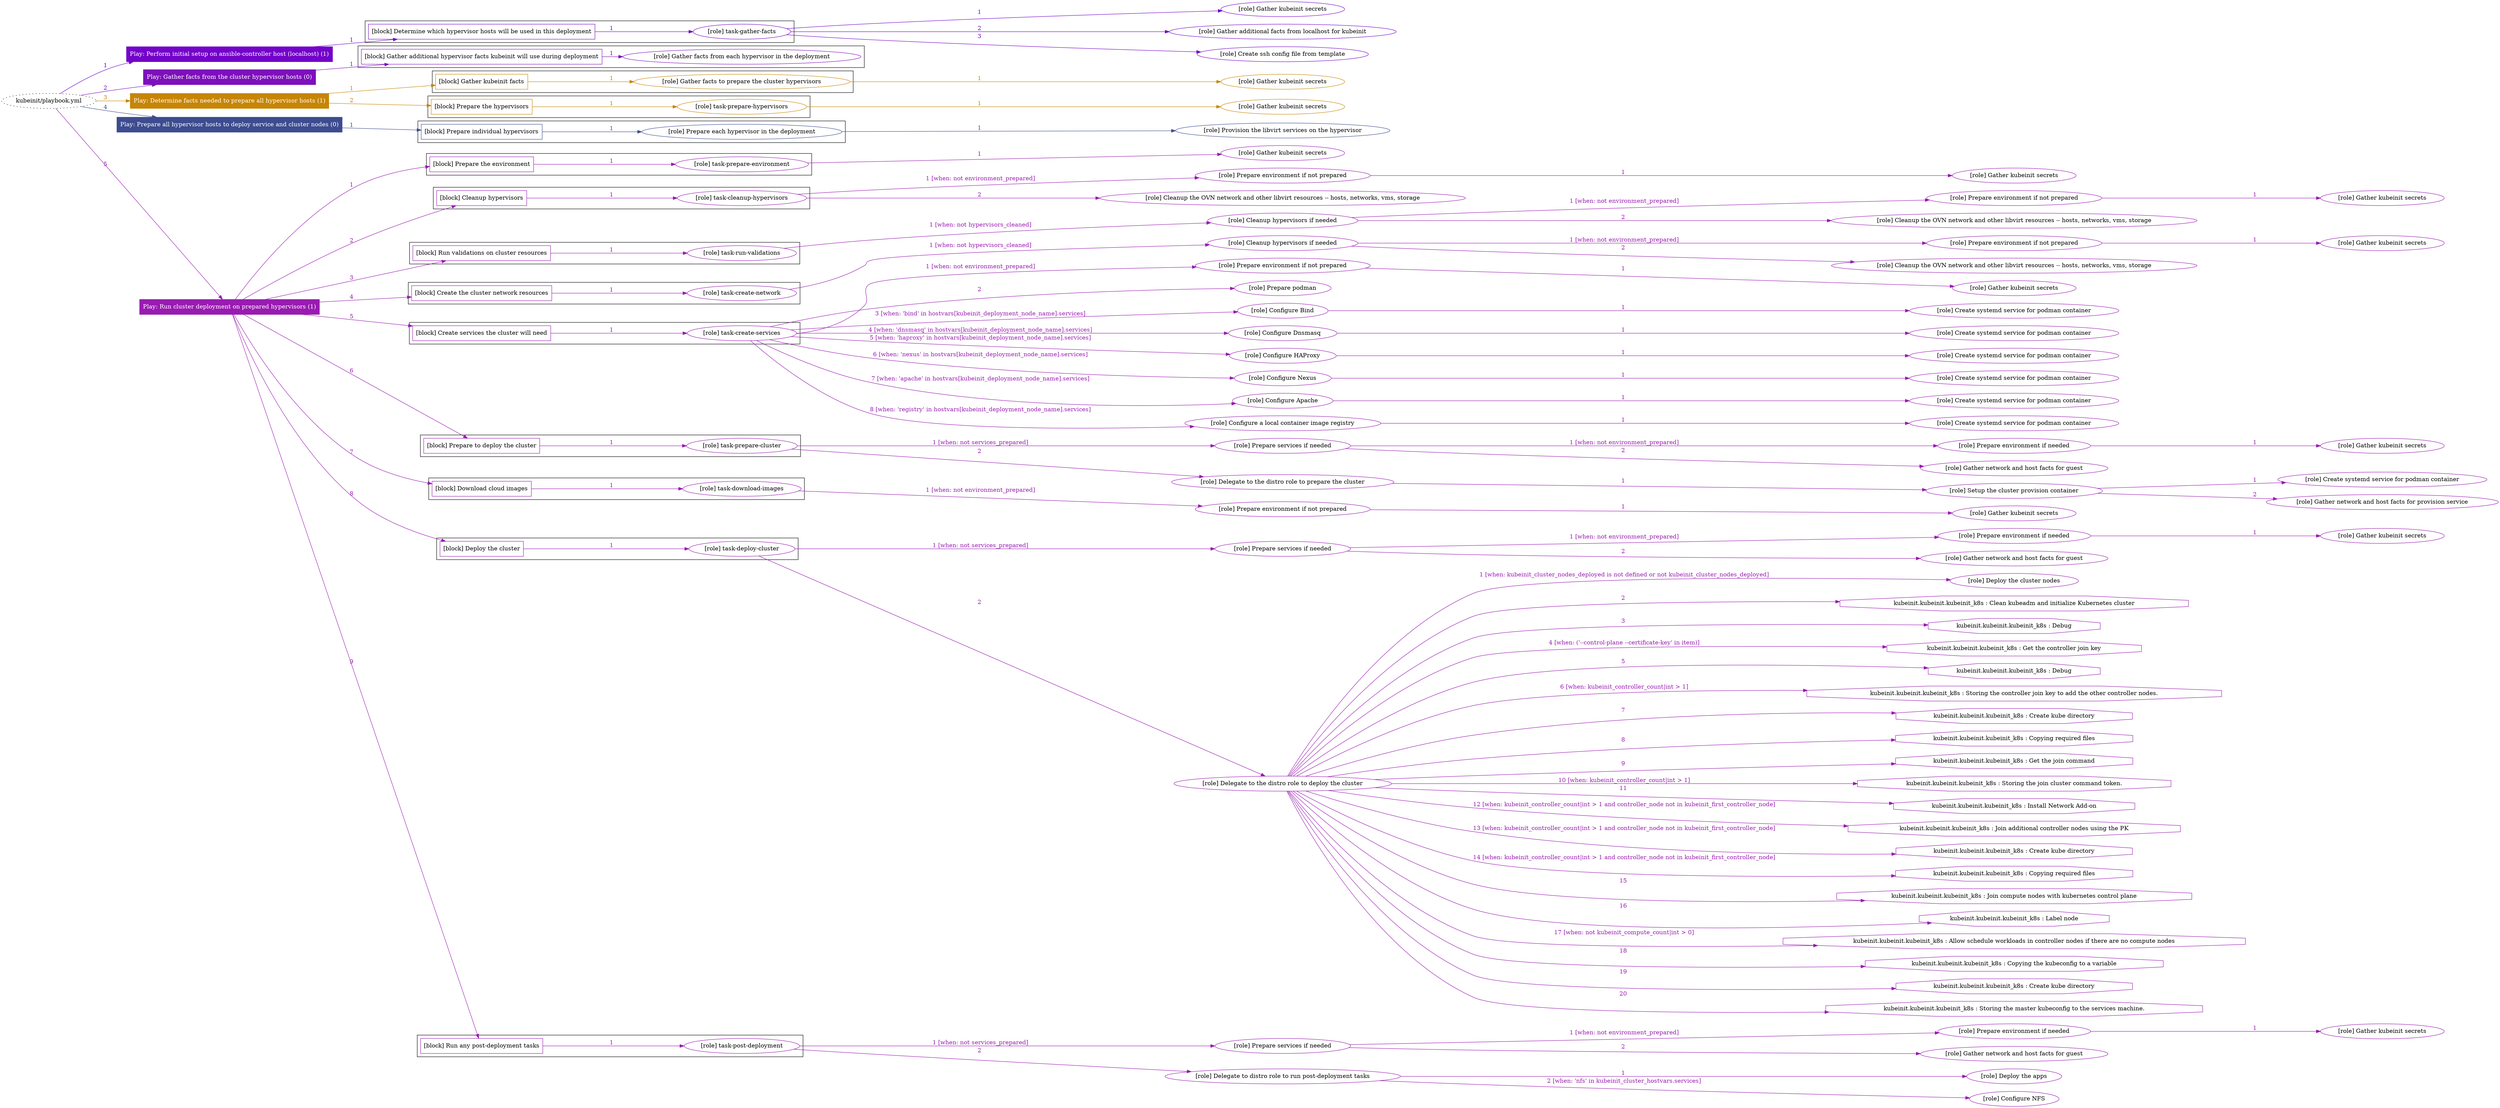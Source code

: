 digraph {
	graph [concentrate=true ordering=in rankdir=LR ratio=fill]
	edge [esep=5 sep=10]
	"kubeinit/playbook.yml" [URL="/home/runner/work/kubeinit/kubeinit/kubeinit/playbook.yml" id=playbook_03ed566f style=dotted]
	play_1d4abde4 [label="Play: Perform initial setup on ansible-controller host (localhost) (1)" URL="/home/runner/work/kubeinit/kubeinit/kubeinit/playbook.yml" color="#7303c9" fontcolor="#ffffff" id=play_1d4abde4 shape=box style=filled tooltip=localhost]
	"kubeinit/playbook.yml" -> play_1d4abde4 [label="1 " color="#7303c9" fontcolor="#7303c9" id=edge_2483ef60 labeltooltip="1 " tooltip="1 "]
	subgraph "Gather kubeinit secrets" {
		role_be70b0cb [label="[role] Gather kubeinit secrets" URL="/home/runner/.ansible/collections/ansible_collections/kubeinit/kubeinit/roles/kubeinit_prepare/tasks/build_hypervisors_group.yml" color="#7303c9" id=role_be70b0cb tooltip="Gather kubeinit secrets"]
	}
	subgraph "Gather additional facts from localhost for kubeinit" {
		role_a7694d01 [label="[role] Gather additional facts from localhost for kubeinit" URL="/home/runner/.ansible/collections/ansible_collections/kubeinit/kubeinit/roles/kubeinit_prepare/tasks/build_hypervisors_group.yml" color="#7303c9" id=role_a7694d01 tooltip="Gather additional facts from localhost for kubeinit"]
	}
	subgraph "Create ssh config file from template" {
		role_ea30ddfa [label="[role] Create ssh config file from template" URL="/home/runner/.ansible/collections/ansible_collections/kubeinit/kubeinit/roles/kubeinit_prepare/tasks/build_hypervisors_group.yml" color="#7303c9" id=role_ea30ddfa tooltip="Create ssh config file from template"]
	}
	subgraph "task-gather-facts" {
		role_15a61fc9 [label="[role] task-gather-facts" URL="/home/runner/work/kubeinit/kubeinit/kubeinit/playbook.yml" color="#7303c9" id=role_15a61fc9 tooltip="task-gather-facts"]
		role_15a61fc9 -> role_be70b0cb [label="1 " color="#7303c9" fontcolor="#7303c9" id=edge_ec20d8f2 labeltooltip="1 " tooltip="1 "]
		role_15a61fc9 -> role_a7694d01 [label="2 " color="#7303c9" fontcolor="#7303c9" id=edge_f2543e74 labeltooltip="2 " tooltip="2 "]
		role_15a61fc9 -> role_ea30ddfa [label="3 " color="#7303c9" fontcolor="#7303c9" id=edge_601e1fc5 labeltooltip="3 " tooltip="3 "]
	}
	subgraph "Play: Perform initial setup on ansible-controller host (localhost) (1)" {
		play_1d4abde4 -> block_b49ae6f5 [label=1 color="#7303c9" fontcolor="#7303c9" id=edge_2bdeed33 labeltooltip=1 tooltip=1]
		subgraph cluster_block_b49ae6f5 {
			block_b49ae6f5 [label="[block] Determine which hypervisor hosts will be used in this deployment" URL="/home/runner/work/kubeinit/kubeinit/kubeinit/playbook.yml" color="#7303c9" id=block_b49ae6f5 labeltooltip="Determine which hypervisor hosts will be used in this deployment" shape=box tooltip="Determine which hypervisor hosts will be used in this deployment"]
			block_b49ae6f5 -> role_15a61fc9 [label="1 " color="#7303c9" fontcolor="#7303c9" id=edge_68c7ff8e labeltooltip="1 " tooltip="1 "]
		}
	}
	play_10079bab [label="Play: Gather facts from the cluster hypervisor hosts (0)" URL="/home/runner/work/kubeinit/kubeinit/kubeinit/playbook.yml" color="#7d10bc" fontcolor="#ffffff" id=play_10079bab shape=box style=filled tooltip="Play: Gather facts from the cluster hypervisor hosts (0)"]
	"kubeinit/playbook.yml" -> play_10079bab [label="2 " color="#7d10bc" fontcolor="#7d10bc" id=edge_c636708b labeltooltip="2 " tooltip="2 "]
	subgraph "Gather facts from each hypervisor in the deployment" {
		role_f45f8419 [label="[role] Gather facts from each hypervisor in the deployment" URL="/home/runner/work/kubeinit/kubeinit/kubeinit/playbook.yml" color="#7d10bc" id=role_f45f8419 tooltip="Gather facts from each hypervisor in the deployment"]
	}
	subgraph "Play: Gather facts from the cluster hypervisor hosts (0)" {
		play_10079bab -> block_0ca0fe99 [label=1 color="#7d10bc" fontcolor="#7d10bc" id=edge_cb8d8175 labeltooltip=1 tooltip=1]
		subgraph cluster_block_0ca0fe99 {
			block_0ca0fe99 [label="[block] Gather additional hypervisor facts kubeinit will use during deployment" URL="/home/runner/work/kubeinit/kubeinit/kubeinit/playbook.yml" color="#7d10bc" id=block_0ca0fe99 labeltooltip="Gather additional hypervisor facts kubeinit will use during deployment" shape=box tooltip="Gather additional hypervisor facts kubeinit will use during deployment"]
			block_0ca0fe99 -> role_f45f8419 [label="1 " color="#7d10bc" fontcolor="#7d10bc" id=edge_6e527c2d labeltooltip="1 " tooltip="1 "]
		}
	}
	play_6135cfd1 [label="Play: Determine facts needed to prepare all hypervisor hosts (1)" URL="/home/runner/work/kubeinit/kubeinit/kubeinit/playbook.yml" color="#c78505" fontcolor="#ffffff" id=play_6135cfd1 shape=box style=filled tooltip=localhost]
	"kubeinit/playbook.yml" -> play_6135cfd1 [label="3 " color="#c78505" fontcolor="#c78505" id=edge_ae294b7d labeltooltip="3 " tooltip="3 "]
	subgraph "Gather kubeinit secrets" {
		role_1712d507 [label="[role] Gather kubeinit secrets" URL="/home/runner/.ansible/collections/ansible_collections/kubeinit/kubeinit/roles/kubeinit_prepare/tasks/gather_kubeinit_facts.yml" color="#c78505" id=role_1712d507 tooltip="Gather kubeinit secrets"]
	}
	subgraph "Gather facts to prepare the cluster hypervisors" {
		role_c2a34dba [label="[role] Gather facts to prepare the cluster hypervisors" URL="/home/runner/work/kubeinit/kubeinit/kubeinit/playbook.yml" color="#c78505" id=role_c2a34dba tooltip="Gather facts to prepare the cluster hypervisors"]
		role_c2a34dba -> role_1712d507 [label="1 " color="#c78505" fontcolor="#c78505" id=edge_29f3c651 labeltooltip="1 " tooltip="1 "]
	}
	subgraph "Gather kubeinit secrets" {
		role_0c0acc0b [label="[role] Gather kubeinit secrets" URL="/home/runner/.ansible/collections/ansible_collections/kubeinit/kubeinit/roles/kubeinit_prepare/tasks/gather_kubeinit_facts.yml" color="#c78505" id=role_0c0acc0b tooltip="Gather kubeinit secrets"]
	}
	subgraph "task-prepare-hypervisors" {
		role_a7051a1d [label="[role] task-prepare-hypervisors" URL="/home/runner/work/kubeinit/kubeinit/kubeinit/playbook.yml" color="#c78505" id=role_a7051a1d tooltip="task-prepare-hypervisors"]
		role_a7051a1d -> role_0c0acc0b [label="1 " color="#c78505" fontcolor="#c78505" id=edge_40b455c5 labeltooltip="1 " tooltip="1 "]
	}
	subgraph "Play: Determine facts needed to prepare all hypervisor hosts (1)" {
		play_6135cfd1 -> block_01c04b1c [label=1 color="#c78505" fontcolor="#c78505" id=edge_036b9545 labeltooltip=1 tooltip=1]
		subgraph cluster_block_01c04b1c {
			block_01c04b1c [label="[block] Gather kubeinit facts" URL="/home/runner/work/kubeinit/kubeinit/kubeinit/playbook.yml" color="#c78505" id=block_01c04b1c labeltooltip="Gather kubeinit facts" shape=box tooltip="Gather kubeinit facts"]
			block_01c04b1c -> role_c2a34dba [label="1 " color="#c78505" fontcolor="#c78505" id=edge_55c335d2 labeltooltip="1 " tooltip="1 "]
		}
		play_6135cfd1 -> block_8bb5a233 [label=2 color="#c78505" fontcolor="#c78505" id=edge_31a27d63 labeltooltip=2 tooltip=2]
		subgraph cluster_block_8bb5a233 {
			block_8bb5a233 [label="[block] Prepare the hypervisors" URL="/home/runner/work/kubeinit/kubeinit/kubeinit/playbook.yml" color="#c78505" id=block_8bb5a233 labeltooltip="Prepare the hypervisors" shape=box tooltip="Prepare the hypervisors"]
			block_8bb5a233 -> role_a7051a1d [label="1 " color="#c78505" fontcolor="#c78505" id=edge_bdb59bb0 labeltooltip="1 " tooltip="1 "]
		}
	}
	play_41762220 [label="Play: Prepare all hypervisor hosts to deploy service and cluster nodes (0)" URL="/home/runner/work/kubeinit/kubeinit/kubeinit/playbook.yml" color="#3d4c8f" fontcolor="#ffffff" id=play_41762220 shape=box style=filled tooltip="Play: Prepare all hypervisor hosts to deploy service and cluster nodes (0)"]
	"kubeinit/playbook.yml" -> play_41762220 [label="4 " color="#3d4c8f" fontcolor="#3d4c8f" id=edge_a038605b labeltooltip="4 " tooltip="4 "]
	subgraph "Provision the libvirt services on the hypervisor" {
		role_867e48c9 [label="[role] Provision the libvirt services on the hypervisor" URL="/home/runner/.ansible/collections/ansible_collections/kubeinit/kubeinit/roles/kubeinit_prepare/tasks/prepare_hypervisor.yml" color="#3d4c8f" id=role_867e48c9 tooltip="Provision the libvirt services on the hypervisor"]
	}
	subgraph "Prepare each hypervisor in the deployment" {
		role_fbb6b085 [label="[role] Prepare each hypervisor in the deployment" URL="/home/runner/work/kubeinit/kubeinit/kubeinit/playbook.yml" color="#3d4c8f" id=role_fbb6b085 tooltip="Prepare each hypervisor in the deployment"]
		role_fbb6b085 -> role_867e48c9 [label="1 " color="#3d4c8f" fontcolor="#3d4c8f" id=edge_d769e9cc labeltooltip="1 " tooltip="1 "]
	}
	subgraph "Play: Prepare all hypervisor hosts to deploy service and cluster nodes (0)" {
		play_41762220 -> block_450f52ad [label=1 color="#3d4c8f" fontcolor="#3d4c8f" id=edge_65d2e5e1 labeltooltip=1 tooltip=1]
		subgraph cluster_block_450f52ad {
			block_450f52ad [label="[block] Prepare individual hypervisors" URL="/home/runner/work/kubeinit/kubeinit/kubeinit/playbook.yml" color="#3d4c8f" id=block_450f52ad labeltooltip="Prepare individual hypervisors" shape=box tooltip="Prepare individual hypervisors"]
			block_450f52ad -> role_fbb6b085 [label="1 " color="#3d4c8f" fontcolor="#3d4c8f" id=edge_055164c1 labeltooltip="1 " tooltip="1 "]
		}
	}
	play_6a496ea8 [label="Play: Run cluster deployment on prepared hypervisors (1)" URL="/home/runner/work/kubeinit/kubeinit/kubeinit/playbook.yml" color="#991bb1" fontcolor="#ffffff" id=play_6a496ea8 shape=box style=filled tooltip=localhost]
	"kubeinit/playbook.yml" -> play_6a496ea8 [label="5 " color="#991bb1" fontcolor="#991bb1" id=edge_6de9e2be labeltooltip="5 " tooltip="5 "]
	subgraph "Gather kubeinit secrets" {
		role_31002bc3 [label="[role] Gather kubeinit secrets" URL="/home/runner/.ansible/collections/ansible_collections/kubeinit/kubeinit/roles/kubeinit_prepare/tasks/gather_kubeinit_facts.yml" color="#991bb1" id=role_31002bc3 tooltip="Gather kubeinit secrets"]
	}
	subgraph "task-prepare-environment" {
		role_f3579d20 [label="[role] task-prepare-environment" URL="/home/runner/work/kubeinit/kubeinit/kubeinit/playbook.yml" color="#991bb1" id=role_f3579d20 tooltip="task-prepare-environment"]
		role_f3579d20 -> role_31002bc3 [label="1 " color="#991bb1" fontcolor="#991bb1" id=edge_cecbe969 labeltooltip="1 " tooltip="1 "]
	}
	subgraph "Gather kubeinit secrets" {
		role_abc6a73d [label="[role] Gather kubeinit secrets" URL="/home/runner/.ansible/collections/ansible_collections/kubeinit/kubeinit/roles/kubeinit_prepare/tasks/gather_kubeinit_facts.yml" color="#991bb1" id=role_abc6a73d tooltip="Gather kubeinit secrets"]
	}
	subgraph "Prepare environment if not prepared" {
		role_c7dc9165 [label="[role] Prepare environment if not prepared" URL="/home/runner/.ansible/collections/ansible_collections/kubeinit/kubeinit/roles/kubeinit_prepare/tasks/cleanup_hypervisors.yml" color="#991bb1" id=role_c7dc9165 tooltip="Prepare environment if not prepared"]
		role_c7dc9165 -> role_abc6a73d [label="1 " color="#991bb1" fontcolor="#991bb1" id=edge_1c0e5aad labeltooltip="1 " tooltip="1 "]
	}
	subgraph "Cleanup the OVN network and other libvirt resources -- hosts, networks, vms, storage" {
		role_01a56ca3 [label="[role] Cleanup the OVN network and other libvirt resources -- hosts, networks, vms, storage" URL="/home/runner/.ansible/collections/ansible_collections/kubeinit/kubeinit/roles/kubeinit_prepare/tasks/cleanup_hypervisors.yml" color="#991bb1" id=role_01a56ca3 tooltip="Cleanup the OVN network and other libvirt resources -- hosts, networks, vms, storage"]
	}
	subgraph "task-cleanup-hypervisors" {
		role_e0bebaaa [label="[role] task-cleanup-hypervisors" URL="/home/runner/work/kubeinit/kubeinit/kubeinit/playbook.yml" color="#991bb1" id=role_e0bebaaa tooltip="task-cleanup-hypervisors"]
		role_e0bebaaa -> role_c7dc9165 [label="1 [when: not environment_prepared]" color="#991bb1" fontcolor="#991bb1" id=edge_2e7693f1 labeltooltip="1 [when: not environment_prepared]" tooltip="1 [when: not environment_prepared]"]
		role_e0bebaaa -> role_01a56ca3 [label="2 " color="#991bb1" fontcolor="#991bb1" id=edge_e65905be labeltooltip="2 " tooltip="2 "]
	}
	subgraph "Gather kubeinit secrets" {
		role_9e0c1b34 [label="[role] Gather kubeinit secrets" URL="/home/runner/.ansible/collections/ansible_collections/kubeinit/kubeinit/roles/kubeinit_prepare/tasks/gather_kubeinit_facts.yml" color="#991bb1" id=role_9e0c1b34 tooltip="Gather kubeinit secrets"]
	}
	subgraph "Prepare environment if not prepared" {
		role_a1c983be [label="[role] Prepare environment if not prepared" URL="/home/runner/.ansible/collections/ansible_collections/kubeinit/kubeinit/roles/kubeinit_prepare/tasks/cleanup_hypervisors.yml" color="#991bb1" id=role_a1c983be tooltip="Prepare environment if not prepared"]
		role_a1c983be -> role_9e0c1b34 [label="1 " color="#991bb1" fontcolor="#991bb1" id=edge_af6a10c9 labeltooltip="1 " tooltip="1 "]
	}
	subgraph "Cleanup the OVN network and other libvirt resources -- hosts, networks, vms, storage" {
		role_730a910b [label="[role] Cleanup the OVN network and other libvirt resources -- hosts, networks, vms, storage" URL="/home/runner/.ansible/collections/ansible_collections/kubeinit/kubeinit/roles/kubeinit_prepare/tasks/cleanup_hypervisors.yml" color="#991bb1" id=role_730a910b tooltip="Cleanup the OVN network and other libvirt resources -- hosts, networks, vms, storage"]
	}
	subgraph "Cleanup hypervisors if needed" {
		role_10eb447e [label="[role] Cleanup hypervisors if needed" URL="/home/runner/.ansible/collections/ansible_collections/kubeinit/kubeinit/roles/kubeinit_validations/tasks/main.yml" color="#991bb1" id=role_10eb447e tooltip="Cleanup hypervisors if needed"]
		role_10eb447e -> role_a1c983be [label="1 [when: not environment_prepared]" color="#991bb1" fontcolor="#991bb1" id=edge_ee0914ec labeltooltip="1 [when: not environment_prepared]" tooltip="1 [when: not environment_prepared]"]
		role_10eb447e -> role_730a910b [label="2 " color="#991bb1" fontcolor="#991bb1" id=edge_9954b791 labeltooltip="2 " tooltip="2 "]
	}
	subgraph "task-run-validations" {
		role_2bf508af [label="[role] task-run-validations" URL="/home/runner/work/kubeinit/kubeinit/kubeinit/playbook.yml" color="#991bb1" id=role_2bf508af tooltip="task-run-validations"]
		role_2bf508af -> role_10eb447e [label="1 [when: not hypervisors_cleaned]" color="#991bb1" fontcolor="#991bb1" id=edge_2d2546a1 labeltooltip="1 [when: not hypervisors_cleaned]" tooltip="1 [when: not hypervisors_cleaned]"]
	}
	subgraph "Gather kubeinit secrets" {
		role_a850d8f4 [label="[role] Gather kubeinit secrets" URL="/home/runner/.ansible/collections/ansible_collections/kubeinit/kubeinit/roles/kubeinit_prepare/tasks/gather_kubeinit_facts.yml" color="#991bb1" id=role_a850d8f4 tooltip="Gather kubeinit secrets"]
	}
	subgraph "Prepare environment if not prepared" {
		role_0d7a14ce [label="[role] Prepare environment if not prepared" URL="/home/runner/.ansible/collections/ansible_collections/kubeinit/kubeinit/roles/kubeinit_prepare/tasks/cleanup_hypervisors.yml" color="#991bb1" id=role_0d7a14ce tooltip="Prepare environment if not prepared"]
		role_0d7a14ce -> role_a850d8f4 [label="1 " color="#991bb1" fontcolor="#991bb1" id=edge_2f5e82c4 labeltooltip="1 " tooltip="1 "]
	}
	subgraph "Cleanup the OVN network and other libvirt resources -- hosts, networks, vms, storage" {
		role_d4387e58 [label="[role] Cleanup the OVN network and other libvirt resources -- hosts, networks, vms, storage" URL="/home/runner/.ansible/collections/ansible_collections/kubeinit/kubeinit/roles/kubeinit_prepare/tasks/cleanup_hypervisors.yml" color="#991bb1" id=role_d4387e58 tooltip="Cleanup the OVN network and other libvirt resources -- hosts, networks, vms, storage"]
	}
	subgraph "Cleanup hypervisors if needed" {
		role_c34c7d4b [label="[role] Cleanup hypervisors if needed" URL="/home/runner/.ansible/collections/ansible_collections/kubeinit/kubeinit/roles/kubeinit_libvirt/tasks/create_network.yml" color="#991bb1" id=role_c34c7d4b tooltip="Cleanup hypervisors if needed"]
		role_c34c7d4b -> role_0d7a14ce [label="1 [when: not environment_prepared]" color="#991bb1" fontcolor="#991bb1" id=edge_8a89202e labeltooltip="1 [when: not environment_prepared]" tooltip="1 [when: not environment_prepared]"]
		role_c34c7d4b -> role_d4387e58 [label="2 " color="#991bb1" fontcolor="#991bb1" id=edge_d4eaae88 labeltooltip="2 " tooltip="2 "]
	}
	subgraph "task-create-network" {
		role_e906a008 [label="[role] task-create-network" URL="/home/runner/work/kubeinit/kubeinit/kubeinit/playbook.yml" color="#991bb1" id=role_e906a008 tooltip="task-create-network"]
		role_e906a008 -> role_c34c7d4b [label="1 [when: not hypervisors_cleaned]" color="#991bb1" fontcolor="#991bb1" id=edge_02628548 labeltooltip="1 [when: not hypervisors_cleaned]" tooltip="1 [when: not hypervisors_cleaned]"]
	}
	subgraph "Gather kubeinit secrets" {
		role_94232133 [label="[role] Gather kubeinit secrets" URL="/home/runner/.ansible/collections/ansible_collections/kubeinit/kubeinit/roles/kubeinit_prepare/tasks/gather_kubeinit_facts.yml" color="#991bb1" id=role_94232133 tooltip="Gather kubeinit secrets"]
	}
	subgraph "Prepare environment if not prepared" {
		role_f40fc470 [label="[role] Prepare environment if not prepared" URL="/home/runner/.ansible/collections/ansible_collections/kubeinit/kubeinit/roles/kubeinit_services/tasks/main.yml" color="#991bb1" id=role_f40fc470 tooltip="Prepare environment if not prepared"]
		role_f40fc470 -> role_94232133 [label="1 " color="#991bb1" fontcolor="#991bb1" id=edge_fc624a39 labeltooltip="1 " tooltip="1 "]
	}
	subgraph "Prepare podman" {
		role_b1b7f2e7 [label="[role] Prepare podman" URL="/home/runner/.ansible/collections/ansible_collections/kubeinit/kubeinit/roles/kubeinit_services/tasks/00_create_service_pod.yml" color="#991bb1" id=role_b1b7f2e7 tooltip="Prepare podman"]
	}
	subgraph "Create systemd service for podman container" {
		role_137d83f8 [label="[role] Create systemd service for podman container" URL="/home/runner/.ansible/collections/ansible_collections/kubeinit/kubeinit/roles/kubeinit_bind/tasks/main.yml" color="#991bb1" id=role_137d83f8 tooltip="Create systemd service for podman container"]
	}
	subgraph "Configure Bind" {
		role_24622e44 [label="[role] Configure Bind" URL="/home/runner/.ansible/collections/ansible_collections/kubeinit/kubeinit/roles/kubeinit_services/tasks/start_services_containers.yml" color="#991bb1" id=role_24622e44 tooltip="Configure Bind"]
		role_24622e44 -> role_137d83f8 [label="1 " color="#991bb1" fontcolor="#991bb1" id=edge_30f498ba labeltooltip="1 " tooltip="1 "]
	}
	subgraph "Create systemd service for podman container" {
		role_9220c534 [label="[role] Create systemd service for podman container" URL="/home/runner/.ansible/collections/ansible_collections/kubeinit/kubeinit/roles/kubeinit_dnsmasq/tasks/main.yml" color="#991bb1" id=role_9220c534 tooltip="Create systemd service for podman container"]
	}
	subgraph "Configure Dnsmasq" {
		role_8db42b5e [label="[role] Configure Dnsmasq" URL="/home/runner/.ansible/collections/ansible_collections/kubeinit/kubeinit/roles/kubeinit_services/tasks/start_services_containers.yml" color="#991bb1" id=role_8db42b5e tooltip="Configure Dnsmasq"]
		role_8db42b5e -> role_9220c534 [label="1 " color="#991bb1" fontcolor="#991bb1" id=edge_5f313be3 labeltooltip="1 " tooltip="1 "]
	}
	subgraph "Create systemd service for podman container" {
		role_d45c5c47 [label="[role] Create systemd service for podman container" URL="/home/runner/.ansible/collections/ansible_collections/kubeinit/kubeinit/roles/kubeinit_haproxy/tasks/main.yml" color="#991bb1" id=role_d45c5c47 tooltip="Create systemd service for podman container"]
	}
	subgraph "Configure HAProxy" {
		role_06b8f8ba [label="[role] Configure HAProxy" URL="/home/runner/.ansible/collections/ansible_collections/kubeinit/kubeinit/roles/kubeinit_services/tasks/start_services_containers.yml" color="#991bb1" id=role_06b8f8ba tooltip="Configure HAProxy"]
		role_06b8f8ba -> role_d45c5c47 [label="1 " color="#991bb1" fontcolor="#991bb1" id=edge_d3a79af7 labeltooltip="1 " tooltip="1 "]
	}
	subgraph "Create systemd service for podman container" {
		role_e342756a [label="[role] Create systemd service for podman container" URL="/home/runner/.ansible/collections/ansible_collections/kubeinit/kubeinit/roles/kubeinit_nexus/tasks/main.yml" color="#991bb1" id=role_e342756a tooltip="Create systemd service for podman container"]
	}
	subgraph "Configure Nexus" {
		role_db632864 [label="[role] Configure Nexus" URL="/home/runner/.ansible/collections/ansible_collections/kubeinit/kubeinit/roles/kubeinit_services/tasks/start_services_containers.yml" color="#991bb1" id=role_db632864 tooltip="Configure Nexus"]
		role_db632864 -> role_e342756a [label="1 " color="#991bb1" fontcolor="#991bb1" id=edge_bdb4c252 labeltooltip="1 " tooltip="1 "]
	}
	subgraph "Create systemd service for podman container" {
		role_52157e5f [label="[role] Create systemd service for podman container" URL="/home/runner/.ansible/collections/ansible_collections/kubeinit/kubeinit/roles/kubeinit_apache/tasks/main.yml" color="#991bb1" id=role_52157e5f tooltip="Create systemd service for podman container"]
	}
	subgraph "Configure Apache" {
		role_8cb44196 [label="[role] Configure Apache" URL="/home/runner/.ansible/collections/ansible_collections/kubeinit/kubeinit/roles/kubeinit_services/tasks/start_services_containers.yml" color="#991bb1" id=role_8cb44196 tooltip="Configure Apache"]
		role_8cb44196 -> role_52157e5f [label="1 " color="#991bb1" fontcolor="#991bb1" id=edge_58d67e28 labeltooltip="1 " tooltip="1 "]
	}
	subgraph "Create systemd service for podman container" {
		role_33a0f78e [label="[role] Create systemd service for podman container" URL="/home/runner/.ansible/collections/ansible_collections/kubeinit/kubeinit/roles/kubeinit_registry/tasks/main.yml" color="#991bb1" id=role_33a0f78e tooltip="Create systemd service for podman container"]
	}
	subgraph "Configure a local container image registry" {
		role_dbd007d8 [label="[role] Configure a local container image registry" URL="/home/runner/.ansible/collections/ansible_collections/kubeinit/kubeinit/roles/kubeinit_services/tasks/start_services_containers.yml" color="#991bb1" id=role_dbd007d8 tooltip="Configure a local container image registry"]
		role_dbd007d8 -> role_33a0f78e [label="1 " color="#991bb1" fontcolor="#991bb1" id=edge_291da578 labeltooltip="1 " tooltip="1 "]
	}
	subgraph "task-create-services" {
		role_664d36c7 [label="[role] task-create-services" URL="/home/runner/work/kubeinit/kubeinit/kubeinit/playbook.yml" color="#991bb1" id=role_664d36c7 tooltip="task-create-services"]
		role_664d36c7 -> role_f40fc470 [label="1 [when: not environment_prepared]" color="#991bb1" fontcolor="#991bb1" id=edge_22a7b558 labeltooltip="1 [when: not environment_prepared]" tooltip="1 [when: not environment_prepared]"]
		role_664d36c7 -> role_b1b7f2e7 [label="2 " color="#991bb1" fontcolor="#991bb1" id=edge_c13ba784 labeltooltip="2 " tooltip="2 "]
		role_664d36c7 -> role_24622e44 [label="3 [when: 'bind' in hostvars[kubeinit_deployment_node_name].services]" color="#991bb1" fontcolor="#991bb1" id=edge_8c3c010d labeltooltip="3 [when: 'bind' in hostvars[kubeinit_deployment_node_name].services]" tooltip="3 [when: 'bind' in hostvars[kubeinit_deployment_node_name].services]"]
		role_664d36c7 -> role_8db42b5e [label="4 [when: 'dnsmasq' in hostvars[kubeinit_deployment_node_name].services]" color="#991bb1" fontcolor="#991bb1" id=edge_e66725cc labeltooltip="4 [when: 'dnsmasq' in hostvars[kubeinit_deployment_node_name].services]" tooltip="4 [when: 'dnsmasq' in hostvars[kubeinit_deployment_node_name].services]"]
		role_664d36c7 -> role_06b8f8ba [label="5 [when: 'haproxy' in hostvars[kubeinit_deployment_node_name].services]" color="#991bb1" fontcolor="#991bb1" id=edge_33ff88f7 labeltooltip="5 [when: 'haproxy' in hostvars[kubeinit_deployment_node_name].services]" tooltip="5 [when: 'haproxy' in hostvars[kubeinit_deployment_node_name].services]"]
		role_664d36c7 -> role_db632864 [label="6 [when: 'nexus' in hostvars[kubeinit_deployment_node_name].services]" color="#991bb1" fontcolor="#991bb1" id=edge_054ca171 labeltooltip="6 [when: 'nexus' in hostvars[kubeinit_deployment_node_name].services]" tooltip="6 [when: 'nexus' in hostvars[kubeinit_deployment_node_name].services]"]
		role_664d36c7 -> role_8cb44196 [label="7 [when: 'apache' in hostvars[kubeinit_deployment_node_name].services]" color="#991bb1" fontcolor="#991bb1" id=edge_3a122c13 labeltooltip="7 [when: 'apache' in hostvars[kubeinit_deployment_node_name].services]" tooltip="7 [when: 'apache' in hostvars[kubeinit_deployment_node_name].services]"]
		role_664d36c7 -> role_dbd007d8 [label="8 [when: 'registry' in hostvars[kubeinit_deployment_node_name].services]" color="#991bb1" fontcolor="#991bb1" id=edge_505de678 labeltooltip="8 [when: 'registry' in hostvars[kubeinit_deployment_node_name].services]" tooltip="8 [when: 'registry' in hostvars[kubeinit_deployment_node_name].services]"]
	}
	subgraph "Gather kubeinit secrets" {
		role_98b84406 [label="[role] Gather kubeinit secrets" URL="/home/runner/.ansible/collections/ansible_collections/kubeinit/kubeinit/roles/kubeinit_prepare/tasks/gather_kubeinit_facts.yml" color="#991bb1" id=role_98b84406 tooltip="Gather kubeinit secrets"]
	}
	subgraph "Prepare environment if needed" {
		role_c191801c [label="[role] Prepare environment if needed" URL="/home/runner/.ansible/collections/ansible_collections/kubeinit/kubeinit/roles/kubeinit_services/tasks/prepare_services.yml" color="#991bb1" id=role_c191801c tooltip="Prepare environment if needed"]
		role_c191801c -> role_98b84406 [label="1 " color="#991bb1" fontcolor="#991bb1" id=edge_59029ed4 labeltooltip="1 " tooltip="1 "]
	}
	subgraph "Gather network and host facts for guest" {
		role_6203529f [label="[role] Gather network and host facts for guest" URL="/home/runner/.ansible/collections/ansible_collections/kubeinit/kubeinit/roles/kubeinit_services/tasks/prepare_services.yml" color="#991bb1" id=role_6203529f tooltip="Gather network and host facts for guest"]
	}
	subgraph "Prepare services if needed" {
		role_b1c80fca [label="[role] Prepare services if needed" URL="/home/runner/.ansible/collections/ansible_collections/kubeinit/kubeinit/roles/kubeinit_prepare/tasks/prepare_cluster.yml" color="#991bb1" id=role_b1c80fca tooltip="Prepare services if needed"]
		role_b1c80fca -> role_c191801c [label="1 [when: not environment_prepared]" color="#991bb1" fontcolor="#991bb1" id=edge_f5754dd7 labeltooltip="1 [when: not environment_prepared]" tooltip="1 [when: not environment_prepared]"]
		role_b1c80fca -> role_6203529f [label="2 " color="#991bb1" fontcolor="#991bb1" id=edge_55c0ee17 labeltooltip="2 " tooltip="2 "]
	}
	subgraph "Create systemd service for podman container" {
		role_11487135 [label="[role] Create systemd service for podman container" URL="/home/runner/.ansible/collections/ansible_collections/kubeinit/kubeinit/roles/kubeinit_services/tasks/create_provision_container.yml" color="#991bb1" id=role_11487135 tooltip="Create systemd service for podman container"]
	}
	subgraph "Gather network and host facts for provision service" {
		role_09d1f169 [label="[role] Gather network and host facts for provision service" URL="/home/runner/.ansible/collections/ansible_collections/kubeinit/kubeinit/roles/kubeinit_services/tasks/create_provision_container.yml" color="#991bb1" id=role_09d1f169 tooltip="Gather network and host facts for provision service"]
	}
	subgraph "Setup the cluster provision container" {
		role_985a6355 [label="[role] Setup the cluster provision container" URL="/home/runner/.ansible/collections/ansible_collections/kubeinit/kubeinit/roles/kubeinit_k8s/tasks/prepare_cluster.yml" color="#991bb1" id=role_985a6355 tooltip="Setup the cluster provision container"]
		role_985a6355 -> role_11487135 [label="1 " color="#991bb1" fontcolor="#991bb1" id=edge_3e9fb3c4 labeltooltip="1 " tooltip="1 "]
		role_985a6355 -> role_09d1f169 [label="2 " color="#991bb1" fontcolor="#991bb1" id=edge_d7112cd5 labeltooltip="2 " tooltip="2 "]
	}
	subgraph "Delegate to the distro role to prepare the cluster" {
		role_e751662a [label="[role] Delegate to the distro role to prepare the cluster" URL="/home/runner/.ansible/collections/ansible_collections/kubeinit/kubeinit/roles/kubeinit_prepare/tasks/prepare_cluster.yml" color="#991bb1" id=role_e751662a tooltip="Delegate to the distro role to prepare the cluster"]
		role_e751662a -> role_985a6355 [label="1 " color="#991bb1" fontcolor="#991bb1" id=edge_7aeae8aa labeltooltip="1 " tooltip="1 "]
	}
	subgraph "task-prepare-cluster" {
		role_268f0ef6 [label="[role] task-prepare-cluster" URL="/home/runner/work/kubeinit/kubeinit/kubeinit/playbook.yml" color="#991bb1" id=role_268f0ef6 tooltip="task-prepare-cluster"]
		role_268f0ef6 -> role_b1c80fca [label="1 [when: not services_prepared]" color="#991bb1" fontcolor="#991bb1" id=edge_6abf5247 labeltooltip="1 [when: not services_prepared]" tooltip="1 [when: not services_prepared]"]
		role_268f0ef6 -> role_e751662a [label="2 " color="#991bb1" fontcolor="#991bb1" id=edge_1e419123 labeltooltip="2 " tooltip="2 "]
	}
	subgraph "Gather kubeinit secrets" {
		role_53da92a0 [label="[role] Gather kubeinit secrets" URL="/home/runner/.ansible/collections/ansible_collections/kubeinit/kubeinit/roles/kubeinit_prepare/tasks/gather_kubeinit_facts.yml" color="#991bb1" id=role_53da92a0 tooltip="Gather kubeinit secrets"]
	}
	subgraph "Prepare environment if not prepared" {
		role_05d67648 [label="[role] Prepare environment if not prepared" URL="/home/runner/.ansible/collections/ansible_collections/kubeinit/kubeinit/roles/kubeinit_libvirt/tasks/download_cloud_images.yml" color="#991bb1" id=role_05d67648 tooltip="Prepare environment if not prepared"]
		role_05d67648 -> role_53da92a0 [label="1 " color="#991bb1" fontcolor="#991bb1" id=edge_932fb470 labeltooltip="1 " tooltip="1 "]
	}
	subgraph "task-download-images" {
		role_8c3858ae [label="[role] task-download-images" URL="/home/runner/work/kubeinit/kubeinit/kubeinit/playbook.yml" color="#991bb1" id=role_8c3858ae tooltip="task-download-images"]
		role_8c3858ae -> role_05d67648 [label="1 [when: not environment_prepared]" color="#991bb1" fontcolor="#991bb1" id=edge_ddddb6d5 labeltooltip="1 [when: not environment_prepared]" tooltip="1 [when: not environment_prepared]"]
	}
	subgraph "Gather kubeinit secrets" {
		role_c3744bbb [label="[role] Gather kubeinit secrets" URL="/home/runner/.ansible/collections/ansible_collections/kubeinit/kubeinit/roles/kubeinit_prepare/tasks/gather_kubeinit_facts.yml" color="#991bb1" id=role_c3744bbb tooltip="Gather kubeinit secrets"]
	}
	subgraph "Prepare environment if needed" {
		role_b7bd918a [label="[role] Prepare environment if needed" URL="/home/runner/.ansible/collections/ansible_collections/kubeinit/kubeinit/roles/kubeinit_services/tasks/prepare_services.yml" color="#991bb1" id=role_b7bd918a tooltip="Prepare environment if needed"]
		role_b7bd918a -> role_c3744bbb [label="1 " color="#991bb1" fontcolor="#991bb1" id=edge_6e33b96e labeltooltip="1 " tooltip="1 "]
	}
	subgraph "Gather network and host facts for guest" {
		role_d806916f [label="[role] Gather network and host facts for guest" URL="/home/runner/.ansible/collections/ansible_collections/kubeinit/kubeinit/roles/kubeinit_services/tasks/prepare_services.yml" color="#991bb1" id=role_d806916f tooltip="Gather network and host facts for guest"]
	}
	subgraph "Prepare services if needed" {
		role_18903c1a [label="[role] Prepare services if needed" URL="/home/runner/.ansible/collections/ansible_collections/kubeinit/kubeinit/roles/kubeinit_prepare/tasks/deploy_cluster.yml" color="#991bb1" id=role_18903c1a tooltip="Prepare services if needed"]
		role_18903c1a -> role_b7bd918a [label="1 [when: not environment_prepared]" color="#991bb1" fontcolor="#991bb1" id=edge_180ff7b0 labeltooltip="1 [when: not environment_prepared]" tooltip="1 [when: not environment_prepared]"]
		role_18903c1a -> role_d806916f [label="2 " color="#991bb1" fontcolor="#991bb1" id=edge_cc7072ef labeltooltip="2 " tooltip="2 "]
	}
	subgraph "Deploy the cluster nodes" {
		role_537e8650 [label="[role] Deploy the cluster nodes" URL="/home/runner/.ansible/collections/ansible_collections/kubeinit/kubeinit/roles/kubeinit_k8s/tasks/main.yml" color="#991bb1" id=role_537e8650 tooltip="Deploy the cluster nodes"]
	}
	subgraph "Delegate to the distro role to deploy the cluster" {
		role_850955e7 [label="[role] Delegate to the distro role to deploy the cluster" URL="/home/runner/.ansible/collections/ansible_collections/kubeinit/kubeinit/roles/kubeinit_prepare/tasks/deploy_cluster.yml" color="#991bb1" id=role_850955e7 tooltip="Delegate to the distro role to deploy the cluster"]
		role_850955e7 -> role_537e8650 [label="1 [when: kubeinit_cluster_nodes_deployed is not defined or not kubeinit_cluster_nodes_deployed]" color="#991bb1" fontcolor="#991bb1" id=edge_1c1c856c labeltooltip="1 [when: kubeinit_cluster_nodes_deployed is not defined or not kubeinit_cluster_nodes_deployed]" tooltip="1 [when: kubeinit_cluster_nodes_deployed is not defined or not kubeinit_cluster_nodes_deployed]"]
		task_2ba7cf72 [label="kubeinit.kubeinit.kubeinit_k8s : Clean kubeadm and initialize Kubernetes cluster" URL="/home/runner/.ansible/collections/ansible_collections/kubeinit/kubeinit/roles/kubeinit_k8s/tasks/main.yml" color="#991bb1" id=task_2ba7cf72 shape=octagon tooltip="kubeinit.kubeinit.kubeinit_k8s : Clean kubeadm and initialize Kubernetes cluster"]
		role_850955e7 -> task_2ba7cf72 [label="2 " color="#991bb1" fontcolor="#991bb1" id=edge_2706dbce labeltooltip="2 " tooltip="2 "]
		task_a83ec8fd [label="kubeinit.kubeinit.kubeinit_k8s : Debug" URL="/home/runner/.ansible/collections/ansible_collections/kubeinit/kubeinit/roles/kubeinit_k8s/tasks/main.yml" color="#991bb1" id=task_a83ec8fd shape=octagon tooltip="kubeinit.kubeinit.kubeinit_k8s : Debug"]
		role_850955e7 -> task_a83ec8fd [label="3 " color="#991bb1" fontcolor="#991bb1" id=edge_16ad7d6c labeltooltip="3 " tooltip="3 "]
		task_fde99689 [label="kubeinit.kubeinit.kubeinit_k8s : Get the controller join key" URL="/home/runner/.ansible/collections/ansible_collections/kubeinit/kubeinit/roles/kubeinit_k8s/tasks/main.yml" color="#991bb1" id=task_fde99689 shape=octagon tooltip="kubeinit.kubeinit.kubeinit_k8s : Get the controller join key"]
		role_850955e7 -> task_fde99689 [label="4 [when: ('--control-plane --certificate-key' in item)]" color="#991bb1" fontcolor="#991bb1" id=edge_634b5a3d labeltooltip="4 [when: ('--control-plane --certificate-key' in item)]" tooltip="4 [when: ('--control-plane --certificate-key' in item)]"]
		task_a2adbe3a [label="kubeinit.kubeinit.kubeinit_k8s : Debug" URL="/home/runner/.ansible/collections/ansible_collections/kubeinit/kubeinit/roles/kubeinit_k8s/tasks/main.yml" color="#991bb1" id=task_a2adbe3a shape=octagon tooltip="kubeinit.kubeinit.kubeinit_k8s : Debug"]
		role_850955e7 -> task_a2adbe3a [label="5 " color="#991bb1" fontcolor="#991bb1" id=edge_fb1a26bd labeltooltip="5 " tooltip="5 "]
		task_3939d9b6 [label="kubeinit.kubeinit.kubeinit_k8s : Storing the controller join key to add the other controller nodes." URL="/home/runner/.ansible/collections/ansible_collections/kubeinit/kubeinit/roles/kubeinit_k8s/tasks/main.yml" color="#991bb1" id=task_3939d9b6 shape=octagon tooltip="kubeinit.kubeinit.kubeinit_k8s : Storing the controller join key to add the other controller nodes."]
		role_850955e7 -> task_3939d9b6 [label="6 [when: kubeinit_controller_count|int > 1]" color="#991bb1" fontcolor="#991bb1" id=edge_0a486945 labeltooltip="6 [when: kubeinit_controller_count|int > 1]" tooltip="6 [when: kubeinit_controller_count|int > 1]"]
		task_dfa6b19a [label="kubeinit.kubeinit.kubeinit_k8s : Create kube directory" URL="/home/runner/.ansible/collections/ansible_collections/kubeinit/kubeinit/roles/kubeinit_k8s/tasks/main.yml" color="#991bb1" id=task_dfa6b19a shape=octagon tooltip="kubeinit.kubeinit.kubeinit_k8s : Create kube directory"]
		role_850955e7 -> task_dfa6b19a [label="7 " color="#991bb1" fontcolor="#991bb1" id=edge_a6ba0edd labeltooltip="7 " tooltip="7 "]
		task_e6940ebe [label="kubeinit.kubeinit.kubeinit_k8s : Copying required files" URL="/home/runner/.ansible/collections/ansible_collections/kubeinit/kubeinit/roles/kubeinit_k8s/tasks/main.yml" color="#991bb1" id=task_e6940ebe shape=octagon tooltip="kubeinit.kubeinit.kubeinit_k8s : Copying required files"]
		role_850955e7 -> task_e6940ebe [label="8 " color="#991bb1" fontcolor="#991bb1" id=edge_13ba7ada labeltooltip="8 " tooltip="8 "]
		task_5f0bb565 [label="kubeinit.kubeinit.kubeinit_k8s : Get the join command" URL="/home/runner/.ansible/collections/ansible_collections/kubeinit/kubeinit/roles/kubeinit_k8s/tasks/main.yml" color="#991bb1" id=task_5f0bb565 shape=octagon tooltip="kubeinit.kubeinit.kubeinit_k8s : Get the join command"]
		role_850955e7 -> task_5f0bb565 [label="9 " color="#991bb1" fontcolor="#991bb1" id=edge_58ef7f7f labeltooltip="9 " tooltip="9 "]
		task_70157f17 [label="kubeinit.kubeinit.kubeinit_k8s : Storing the join cluster command token." URL="/home/runner/.ansible/collections/ansible_collections/kubeinit/kubeinit/roles/kubeinit_k8s/tasks/main.yml" color="#991bb1" id=task_70157f17 shape=octagon tooltip="kubeinit.kubeinit.kubeinit_k8s : Storing the join cluster command token."]
		role_850955e7 -> task_70157f17 [label="10 [when: kubeinit_controller_count|int > 1]" color="#991bb1" fontcolor="#991bb1" id=edge_29405361 labeltooltip="10 [when: kubeinit_controller_count|int > 1]" tooltip="10 [when: kubeinit_controller_count|int > 1]"]
		task_1cf459ea [label="kubeinit.kubeinit.kubeinit_k8s : Install Network Add-on" URL="/home/runner/.ansible/collections/ansible_collections/kubeinit/kubeinit/roles/kubeinit_k8s/tasks/main.yml" color="#991bb1" id=task_1cf459ea shape=octagon tooltip="kubeinit.kubeinit.kubeinit_k8s : Install Network Add-on"]
		role_850955e7 -> task_1cf459ea [label="11 " color="#991bb1" fontcolor="#991bb1" id=edge_f67e4341 labeltooltip="11 " tooltip="11 "]
		task_64ba9faf [label="kubeinit.kubeinit.kubeinit_k8s : Join additional controller nodes using the PK" URL="/home/runner/.ansible/collections/ansible_collections/kubeinit/kubeinit/roles/kubeinit_k8s/tasks/main.yml" color="#991bb1" id=task_64ba9faf shape=octagon tooltip="kubeinit.kubeinit.kubeinit_k8s : Join additional controller nodes using the PK"]
		role_850955e7 -> task_64ba9faf [label="12 [when: kubeinit_controller_count|int > 1 and controller_node not in kubeinit_first_controller_node]" color="#991bb1" fontcolor="#991bb1" id=edge_d95f90cb labeltooltip="12 [when: kubeinit_controller_count|int > 1 and controller_node not in kubeinit_first_controller_node]" tooltip="12 [when: kubeinit_controller_count|int > 1 and controller_node not in kubeinit_first_controller_node]"]
		task_c18ebca4 [label="kubeinit.kubeinit.kubeinit_k8s : Create kube directory" URL="/home/runner/.ansible/collections/ansible_collections/kubeinit/kubeinit/roles/kubeinit_k8s/tasks/main.yml" color="#991bb1" id=task_c18ebca4 shape=octagon tooltip="kubeinit.kubeinit.kubeinit_k8s : Create kube directory"]
		role_850955e7 -> task_c18ebca4 [label="13 [when: kubeinit_controller_count|int > 1 and controller_node not in kubeinit_first_controller_node]" color="#991bb1" fontcolor="#991bb1" id=edge_c7d39313 labeltooltip="13 [when: kubeinit_controller_count|int > 1 and controller_node not in kubeinit_first_controller_node]" tooltip="13 [when: kubeinit_controller_count|int > 1 and controller_node not in kubeinit_first_controller_node]"]
		task_51eff57a [label="kubeinit.kubeinit.kubeinit_k8s : Copying required files" URL="/home/runner/.ansible/collections/ansible_collections/kubeinit/kubeinit/roles/kubeinit_k8s/tasks/main.yml" color="#991bb1" id=task_51eff57a shape=octagon tooltip="kubeinit.kubeinit.kubeinit_k8s : Copying required files"]
		role_850955e7 -> task_51eff57a [label="14 [when: kubeinit_controller_count|int > 1 and controller_node not in kubeinit_first_controller_node]" color="#991bb1" fontcolor="#991bb1" id=edge_6b301d3a labeltooltip="14 [when: kubeinit_controller_count|int > 1 and controller_node not in kubeinit_first_controller_node]" tooltip="14 [when: kubeinit_controller_count|int > 1 and controller_node not in kubeinit_first_controller_node]"]
		task_8f0dcf49 [label="kubeinit.kubeinit.kubeinit_k8s : Join compute nodes with kubernetes control plane" URL="/home/runner/.ansible/collections/ansible_collections/kubeinit/kubeinit/roles/kubeinit_k8s/tasks/main.yml" color="#991bb1" id=task_8f0dcf49 shape=octagon tooltip="kubeinit.kubeinit.kubeinit_k8s : Join compute nodes with kubernetes control plane"]
		role_850955e7 -> task_8f0dcf49 [label="15 " color="#991bb1" fontcolor="#991bb1" id=edge_6c438a00 labeltooltip="15 " tooltip="15 "]
		task_3981f8ab [label="kubeinit.kubeinit.kubeinit_k8s : Label node" URL="/home/runner/.ansible/collections/ansible_collections/kubeinit/kubeinit/roles/kubeinit_k8s/tasks/main.yml" color="#991bb1" id=task_3981f8ab shape=octagon tooltip="kubeinit.kubeinit.kubeinit_k8s : Label node"]
		role_850955e7 -> task_3981f8ab [label="16 " color="#991bb1" fontcolor="#991bb1" id=edge_96b4ab38 labeltooltip="16 " tooltip="16 "]
		task_ae813581 [label="kubeinit.kubeinit.kubeinit_k8s : Allow schedule workloads in controller nodes if there are no compute nodes" URL="/home/runner/.ansible/collections/ansible_collections/kubeinit/kubeinit/roles/kubeinit_k8s/tasks/main.yml" color="#991bb1" id=task_ae813581 shape=octagon tooltip="kubeinit.kubeinit.kubeinit_k8s : Allow schedule workloads in controller nodes if there are no compute nodes"]
		role_850955e7 -> task_ae813581 [label="17 [when: not kubeinit_compute_count|int > 0]" color="#991bb1" fontcolor="#991bb1" id=edge_0e632ce8 labeltooltip="17 [when: not kubeinit_compute_count|int > 0]" tooltip="17 [when: not kubeinit_compute_count|int > 0]"]
		task_8c8c8d67 [label="kubeinit.kubeinit.kubeinit_k8s : Copying the kubeconfig to a variable" URL="/home/runner/.ansible/collections/ansible_collections/kubeinit/kubeinit/roles/kubeinit_k8s/tasks/main.yml" color="#991bb1" id=task_8c8c8d67 shape=octagon tooltip="kubeinit.kubeinit.kubeinit_k8s : Copying the kubeconfig to a variable"]
		role_850955e7 -> task_8c8c8d67 [label="18 " color="#991bb1" fontcolor="#991bb1" id=edge_bf333d20 labeltooltip="18 " tooltip="18 "]
		task_06a31c6e [label="kubeinit.kubeinit.kubeinit_k8s : Create kube directory" URL="/home/runner/.ansible/collections/ansible_collections/kubeinit/kubeinit/roles/kubeinit_k8s/tasks/main.yml" color="#991bb1" id=task_06a31c6e shape=octagon tooltip="kubeinit.kubeinit.kubeinit_k8s : Create kube directory"]
		role_850955e7 -> task_06a31c6e [label="19 " color="#991bb1" fontcolor="#991bb1" id=edge_dc24ebaa labeltooltip="19 " tooltip="19 "]
		task_79ddb4e3 [label="kubeinit.kubeinit.kubeinit_k8s : Storing the master kubeconfig to the services machine." URL="/home/runner/.ansible/collections/ansible_collections/kubeinit/kubeinit/roles/kubeinit_k8s/tasks/main.yml" color="#991bb1" id=task_79ddb4e3 shape=octagon tooltip="kubeinit.kubeinit.kubeinit_k8s : Storing the master kubeconfig to the services machine."]
		role_850955e7 -> task_79ddb4e3 [label="20 " color="#991bb1" fontcolor="#991bb1" id=edge_dd05e045 labeltooltip="20 " tooltip="20 "]
	}
	subgraph "task-deploy-cluster" {
		role_7279ab39 [label="[role] task-deploy-cluster" URL="/home/runner/work/kubeinit/kubeinit/kubeinit/playbook.yml" color="#991bb1" id=role_7279ab39 tooltip="task-deploy-cluster"]
		role_7279ab39 -> role_18903c1a [label="1 [when: not services_prepared]" color="#991bb1" fontcolor="#991bb1" id=edge_fe527950 labeltooltip="1 [when: not services_prepared]" tooltip="1 [when: not services_prepared]"]
		role_7279ab39 -> role_850955e7 [label="2 " color="#991bb1" fontcolor="#991bb1" id=edge_aed3d028 labeltooltip="2 " tooltip="2 "]
	}
	subgraph "Gather kubeinit secrets" {
		role_8288476e [label="[role] Gather kubeinit secrets" URL="/home/runner/.ansible/collections/ansible_collections/kubeinit/kubeinit/roles/kubeinit_prepare/tasks/gather_kubeinit_facts.yml" color="#991bb1" id=role_8288476e tooltip="Gather kubeinit secrets"]
	}
	subgraph "Prepare environment if needed" {
		role_e389b7d3 [label="[role] Prepare environment if needed" URL="/home/runner/.ansible/collections/ansible_collections/kubeinit/kubeinit/roles/kubeinit_services/tasks/prepare_services.yml" color="#991bb1" id=role_e389b7d3 tooltip="Prepare environment if needed"]
		role_e389b7d3 -> role_8288476e [label="1 " color="#991bb1" fontcolor="#991bb1" id=edge_f9babf32 labeltooltip="1 " tooltip="1 "]
	}
	subgraph "Gather network and host facts for guest" {
		role_ff05d1e9 [label="[role] Gather network and host facts for guest" URL="/home/runner/.ansible/collections/ansible_collections/kubeinit/kubeinit/roles/kubeinit_services/tasks/prepare_services.yml" color="#991bb1" id=role_ff05d1e9 tooltip="Gather network and host facts for guest"]
	}
	subgraph "Prepare services if needed" {
		role_2b6822f6 [label="[role] Prepare services if needed" URL="/home/runner/.ansible/collections/ansible_collections/kubeinit/kubeinit/roles/kubeinit_prepare/tasks/post_deployment.yml" color="#991bb1" id=role_2b6822f6 tooltip="Prepare services if needed"]
		role_2b6822f6 -> role_e389b7d3 [label="1 [when: not environment_prepared]" color="#991bb1" fontcolor="#991bb1" id=edge_83f23a1b labeltooltip="1 [when: not environment_prepared]" tooltip="1 [when: not environment_prepared]"]
		role_2b6822f6 -> role_ff05d1e9 [label="2 " color="#991bb1" fontcolor="#991bb1" id=edge_8c7cbc39 labeltooltip="2 " tooltip="2 "]
	}
	subgraph "Deploy the apps" {
		role_db4aedf4 [label="[role] Deploy the apps" URL="/home/runner/.ansible/collections/ansible_collections/kubeinit/kubeinit/roles/kubeinit_k8s/tasks/post_deployment_tasks.yml" color="#991bb1" id=role_db4aedf4 tooltip="Deploy the apps"]
	}
	subgraph "Configure NFS" {
		role_acd152f4 [label="[role] Configure NFS" URL="/home/runner/.ansible/collections/ansible_collections/kubeinit/kubeinit/roles/kubeinit_k8s/tasks/post_deployment_tasks.yml" color="#991bb1" id=role_acd152f4 tooltip="Configure NFS"]
	}
	subgraph "Delegate to distro role to run post-deployment tasks" {
		role_cd6e6217 [label="[role] Delegate to distro role to run post-deployment tasks" URL="/home/runner/.ansible/collections/ansible_collections/kubeinit/kubeinit/roles/kubeinit_prepare/tasks/post_deployment.yml" color="#991bb1" id=role_cd6e6217 tooltip="Delegate to distro role to run post-deployment tasks"]
		role_cd6e6217 -> role_db4aedf4 [label="1 " color="#991bb1" fontcolor="#991bb1" id=edge_e79b1d07 labeltooltip="1 " tooltip="1 "]
		role_cd6e6217 -> role_acd152f4 [label="2 [when: 'nfs' in kubeinit_cluster_hostvars.services]" color="#991bb1" fontcolor="#991bb1" id=edge_cba31e46 labeltooltip="2 [when: 'nfs' in kubeinit_cluster_hostvars.services]" tooltip="2 [when: 'nfs' in kubeinit_cluster_hostvars.services]"]
	}
	subgraph "task-post-deployment" {
		role_54b640cd [label="[role] task-post-deployment" URL="/home/runner/work/kubeinit/kubeinit/kubeinit/playbook.yml" color="#991bb1" id=role_54b640cd tooltip="task-post-deployment"]
		role_54b640cd -> role_2b6822f6 [label="1 [when: not services_prepared]" color="#991bb1" fontcolor="#991bb1" id=edge_7c633913 labeltooltip="1 [when: not services_prepared]" tooltip="1 [when: not services_prepared]"]
		role_54b640cd -> role_cd6e6217 [label="2 " color="#991bb1" fontcolor="#991bb1" id=edge_00e8f8a0 labeltooltip="2 " tooltip="2 "]
	}
	subgraph "Play: Run cluster deployment on prepared hypervisors (1)" {
		play_6a496ea8 -> block_f0a573b9 [label=1 color="#991bb1" fontcolor="#991bb1" id=edge_49e81fad labeltooltip=1 tooltip=1]
		subgraph cluster_block_f0a573b9 {
			block_f0a573b9 [label="[block] Prepare the environment" URL="/home/runner/work/kubeinit/kubeinit/kubeinit/playbook.yml" color="#991bb1" id=block_f0a573b9 labeltooltip="Prepare the environment" shape=box tooltip="Prepare the environment"]
			block_f0a573b9 -> role_f3579d20 [label="1 " color="#991bb1" fontcolor="#991bb1" id=edge_1145f562 labeltooltip="1 " tooltip="1 "]
		}
		play_6a496ea8 -> block_5241caf0 [label=2 color="#991bb1" fontcolor="#991bb1" id=edge_8d12b8a5 labeltooltip=2 tooltip=2]
		subgraph cluster_block_5241caf0 {
			block_5241caf0 [label="[block] Cleanup hypervisors" URL="/home/runner/work/kubeinit/kubeinit/kubeinit/playbook.yml" color="#991bb1" id=block_5241caf0 labeltooltip="Cleanup hypervisors" shape=box tooltip="Cleanup hypervisors"]
			block_5241caf0 -> role_e0bebaaa [label="1 " color="#991bb1" fontcolor="#991bb1" id=edge_76d19d53 labeltooltip="1 " tooltip="1 "]
		}
		play_6a496ea8 -> block_e039c867 [label=3 color="#991bb1" fontcolor="#991bb1" id=edge_594d1423 labeltooltip=3 tooltip=3]
		subgraph cluster_block_e039c867 {
			block_e039c867 [label="[block] Run validations on cluster resources" URL="/home/runner/work/kubeinit/kubeinit/kubeinit/playbook.yml" color="#991bb1" id=block_e039c867 labeltooltip="Run validations on cluster resources" shape=box tooltip="Run validations on cluster resources"]
			block_e039c867 -> role_2bf508af [label="1 " color="#991bb1" fontcolor="#991bb1" id=edge_c0971482 labeltooltip="1 " tooltip="1 "]
		}
		play_6a496ea8 -> block_8a71d98c [label=4 color="#991bb1" fontcolor="#991bb1" id=edge_62057a8c labeltooltip=4 tooltip=4]
		subgraph cluster_block_8a71d98c {
			block_8a71d98c [label="[block] Create the cluster network resources" URL="/home/runner/work/kubeinit/kubeinit/kubeinit/playbook.yml" color="#991bb1" id=block_8a71d98c labeltooltip="Create the cluster network resources" shape=box tooltip="Create the cluster network resources"]
			block_8a71d98c -> role_e906a008 [label="1 " color="#991bb1" fontcolor="#991bb1" id=edge_85caadd6 labeltooltip="1 " tooltip="1 "]
		}
		play_6a496ea8 -> block_823adda0 [label=5 color="#991bb1" fontcolor="#991bb1" id=edge_92a9ef80 labeltooltip=5 tooltip=5]
		subgraph cluster_block_823adda0 {
			block_823adda0 [label="[block] Create services the cluster will need" URL="/home/runner/work/kubeinit/kubeinit/kubeinit/playbook.yml" color="#991bb1" id=block_823adda0 labeltooltip="Create services the cluster will need" shape=box tooltip="Create services the cluster will need"]
			block_823adda0 -> role_664d36c7 [label="1 " color="#991bb1" fontcolor="#991bb1" id=edge_ff4e6a12 labeltooltip="1 " tooltip="1 "]
		}
		play_6a496ea8 -> block_e6607749 [label=6 color="#991bb1" fontcolor="#991bb1" id=edge_cca32da0 labeltooltip=6 tooltip=6]
		subgraph cluster_block_e6607749 {
			block_e6607749 [label="[block] Prepare to deploy the cluster" URL="/home/runner/work/kubeinit/kubeinit/kubeinit/playbook.yml" color="#991bb1" id=block_e6607749 labeltooltip="Prepare to deploy the cluster" shape=box tooltip="Prepare to deploy the cluster"]
			block_e6607749 -> role_268f0ef6 [label="1 " color="#991bb1" fontcolor="#991bb1" id=edge_626cc096 labeltooltip="1 " tooltip="1 "]
		}
		play_6a496ea8 -> block_ac66250b [label=7 color="#991bb1" fontcolor="#991bb1" id=edge_1583d858 labeltooltip=7 tooltip=7]
		subgraph cluster_block_ac66250b {
			block_ac66250b [label="[block] Download cloud images" URL="/home/runner/work/kubeinit/kubeinit/kubeinit/playbook.yml" color="#991bb1" id=block_ac66250b labeltooltip="Download cloud images" shape=box tooltip="Download cloud images"]
			block_ac66250b -> role_8c3858ae [label="1 " color="#991bb1" fontcolor="#991bb1" id=edge_e48e4296 labeltooltip="1 " tooltip="1 "]
		}
		play_6a496ea8 -> block_4724f5b6 [label=8 color="#991bb1" fontcolor="#991bb1" id=edge_69dd0224 labeltooltip=8 tooltip=8]
		subgraph cluster_block_4724f5b6 {
			block_4724f5b6 [label="[block] Deploy the cluster" URL="/home/runner/work/kubeinit/kubeinit/kubeinit/playbook.yml" color="#991bb1" id=block_4724f5b6 labeltooltip="Deploy the cluster" shape=box tooltip="Deploy the cluster"]
			block_4724f5b6 -> role_7279ab39 [label="1 " color="#991bb1" fontcolor="#991bb1" id=edge_800c7ce8 labeltooltip="1 " tooltip="1 "]
		}
		play_6a496ea8 -> block_5bb6648e [label=9 color="#991bb1" fontcolor="#991bb1" id=edge_107a24a1 labeltooltip=9 tooltip=9]
		subgraph cluster_block_5bb6648e {
			block_5bb6648e [label="[block] Run any post-deployment tasks" URL="/home/runner/work/kubeinit/kubeinit/kubeinit/playbook.yml" color="#991bb1" id=block_5bb6648e labeltooltip="Run any post-deployment tasks" shape=box tooltip="Run any post-deployment tasks"]
			block_5bb6648e -> role_54b640cd [label="1 " color="#991bb1" fontcolor="#991bb1" id=edge_bd2a84aa labeltooltip="1 " tooltip="1 "]
		}
	}
}
